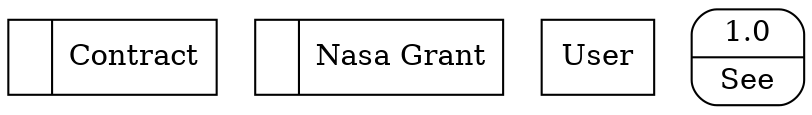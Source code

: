 digraph dfd2{ 
node[shape=record]
200 [label="<f0>  |<f1> Contract " ];
201 [label="<f0>  |<f1> Nasa Grant " ];
202 [label="User" shape=box];
203 [label="{<f0> 1.0|<f1> See }" shape=Mrecord];
}